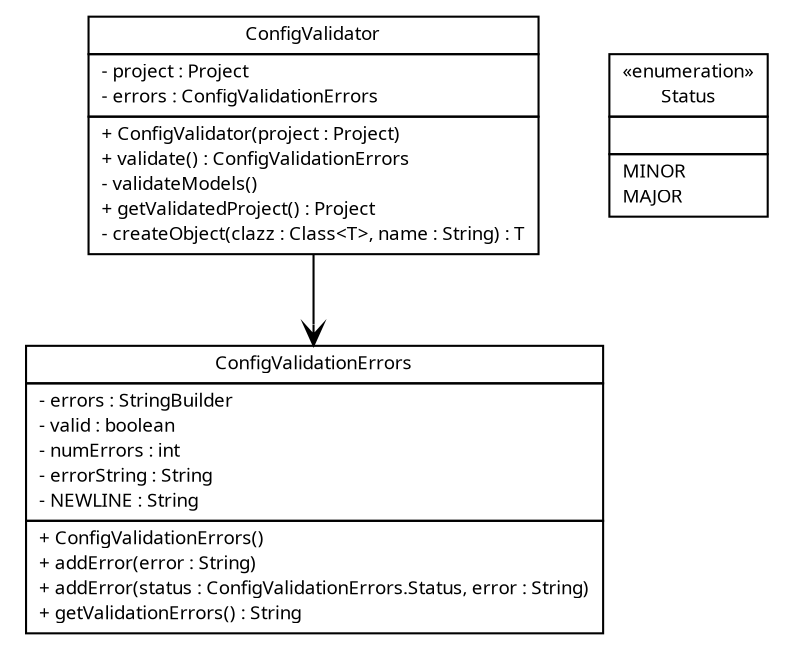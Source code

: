 #!/usr/local/bin/dot
#
# Class diagram 
# Generated by UMLGraph version R5_6 (http://www.umlgraph.org/)
#

digraph G {
	edge [fontname="Trebuchet MS",fontsize=10,labelfontname="Trebuchet MS",labelfontsize=10];
	node [fontname="Trebuchet MS",fontsize=10,shape=plaintext];
	nodesep=0.25;
	ranksep=0.5;
	// broadwick.config.ConfigValidator
	c411 [label=<<table title="broadwick.config.ConfigValidator" border="0" cellborder="1" cellspacing="0" cellpadding="2" port="p" href="./ConfigValidator.html">
		<tr><td><table border="0" cellspacing="0" cellpadding="1">
<tr><td align="center" balign="center"><font face="Trebuchet MS"> ConfigValidator </font></td></tr>
		</table></td></tr>
		<tr><td><table border="0" cellspacing="0" cellpadding="1">
<tr><td align="left" balign="left"> - project : Project </td></tr>
<tr><td align="left" balign="left"> - errors : ConfigValidationErrors </td></tr>
		</table></td></tr>
		<tr><td><table border="0" cellspacing="0" cellpadding="1">
<tr><td align="left" balign="left"> + ConfigValidator(project : Project) </td></tr>
<tr><td align="left" balign="left"> + validate() : ConfigValidationErrors </td></tr>
<tr><td align="left" balign="left"> - validateModels() </td></tr>
<tr><td align="left" balign="left"> + getValidatedProject() : Project </td></tr>
<tr><td align="left" balign="left"> - createObject(clazz : Class&lt;T&gt;, name : String) : T </td></tr>
		</table></td></tr>
		</table>>, URL="./ConfigValidator.html", fontname="Trebuchet MS", fontcolor="black", fontsize=9.0];
	// broadwick.config.ConfigValidationErrors
	c412 [label=<<table title="broadwick.config.ConfigValidationErrors" border="0" cellborder="1" cellspacing="0" cellpadding="2" port="p" href="./ConfigValidationErrors.html">
		<tr><td><table border="0" cellspacing="0" cellpadding="1">
<tr><td align="center" balign="center"><font face="Trebuchet MS"> ConfigValidationErrors </font></td></tr>
		</table></td></tr>
		<tr><td><table border="0" cellspacing="0" cellpadding="1">
<tr><td align="left" balign="left"> - errors : StringBuilder </td></tr>
<tr><td align="left" balign="left"> - valid : boolean </td></tr>
<tr><td align="left" balign="left"> - numErrors : int </td></tr>
<tr><td align="left" balign="left"> - errorString : String </td></tr>
<tr><td align="left" balign="left"> - NEWLINE : String </td></tr>
		</table></td></tr>
		<tr><td><table border="0" cellspacing="0" cellpadding="1">
<tr><td align="left" balign="left"> + ConfigValidationErrors() </td></tr>
<tr><td align="left" balign="left"> + addError(error : String) </td></tr>
<tr><td align="left" balign="left"> + addError(status : ConfigValidationErrors.Status, error : String) </td></tr>
<tr><td align="left" balign="left"> + getValidationErrors() : String </td></tr>
		</table></td></tr>
		</table>>, URL="./ConfigValidationErrors.html", fontname="Trebuchet MS", fontcolor="black", fontsize=9.0];
	// broadwick.config.ConfigValidationErrors.Status
	c413 [label=<<table title="broadwick.config.ConfigValidationErrors.Status" border="0" cellborder="1" cellspacing="0" cellpadding="2" port="p" href="./ConfigValidationErrors.Status.html">
		<tr><td><table border="0" cellspacing="0" cellpadding="1">
<tr><td align="center" balign="center"> &#171;enumeration&#187; </td></tr>
<tr><td align="center" balign="center"><font face="Trebuchet MS"> Status </font></td></tr>
		</table></td></tr>
		<tr><td><table border="0" cellspacing="0" cellpadding="1">
<tr><td align="left" balign="left">  </td></tr>
		</table></td></tr>
		<tr><td><table border="0" cellspacing="0" cellpadding="1">
<tr><td align="left" balign="left"> MINOR </td></tr>
<tr><td align="left" balign="left"> MAJOR </td></tr>
		</table></td></tr>
		</table>>, URL="./ConfigValidationErrors.Status.html", fontname="Trebuchet MS", fontcolor="black", fontsize=9.0];
	// broadwick.config.ConfigValidator NAVASSOC broadwick.config.ConfigValidationErrors
	c411:p -> c412:p [taillabel="", label="", headlabel="", fontname="Trebuchet MS", fontcolor="black", fontsize=10.0, color="black", arrowhead=open];
}

